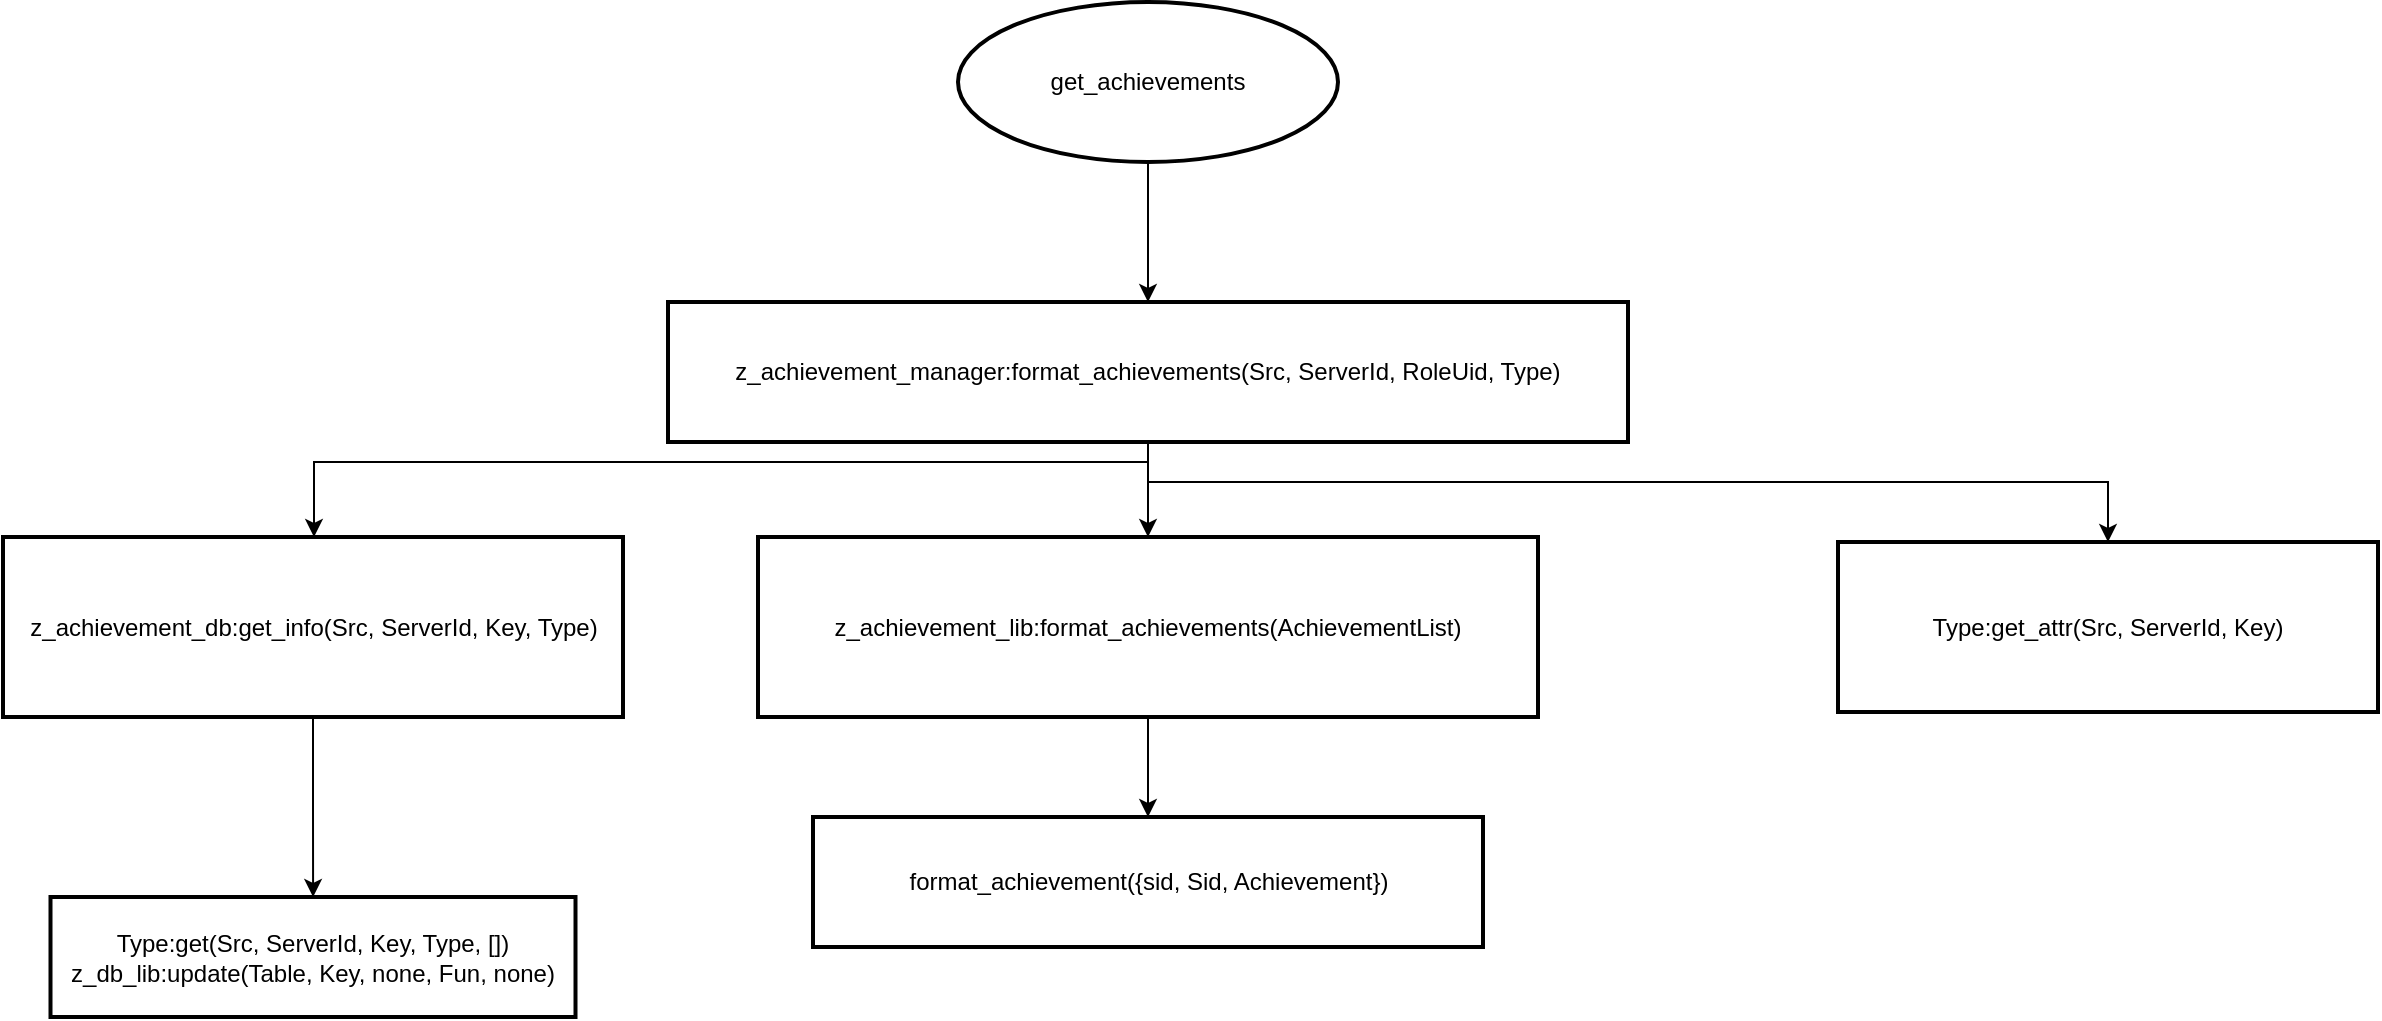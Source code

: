 <mxfile version="21.6.2" type="github" pages="3">
  <diagram name="第 1 页" id="AwvVZU5lTuHqgVY9JYCy">
    <mxGraphModel dx="1674" dy="764" grid="1" gridSize="10" guides="1" tooltips="1" connect="1" arrows="1" fold="1" page="1" pageScale="1" pageWidth="4681" pageHeight="3300" math="0" shadow="0">
      <root>
        <mxCell id="0" />
        <mxCell id="1" parent="0" />
        <mxCell id="g5jLiSZvAI1QV37AZL5k-3" value="" style="edgeStyle=orthogonalEdgeStyle;rounded=0;orthogonalLoop=1;jettySize=auto;html=1;" edge="1" parent="1" source="g5jLiSZvAI1QV37AZL5k-1" target="g5jLiSZvAI1QV37AZL5k-2">
          <mxGeometry relative="1" as="geometry" />
        </mxCell>
        <mxCell id="g5jLiSZvAI1QV37AZL5k-1" value="get_achievements" style="strokeWidth=2;html=1;shape=mxgraph.flowchart.start_1;whiteSpace=wrap;" vertex="1" parent="1">
          <mxGeometry x="620" y="90" width="190" height="80" as="geometry" />
        </mxCell>
        <mxCell id="g5jLiSZvAI1QV37AZL5k-7" value="" style="edgeStyle=orthogonalEdgeStyle;rounded=0;orthogonalLoop=1;jettySize=auto;html=1;" edge="1" parent="1" source="g5jLiSZvAI1QV37AZL5k-2" target="g5jLiSZvAI1QV37AZL5k-6">
          <mxGeometry relative="1" as="geometry" />
        </mxCell>
        <mxCell id="g5jLiSZvAI1QV37AZL5k-15" style="edgeStyle=orthogonalEdgeStyle;rounded=0;orthogonalLoop=1;jettySize=auto;html=1;" edge="1" parent="1" source="g5jLiSZvAI1QV37AZL5k-2" target="g5jLiSZvAI1QV37AZL5k-4">
          <mxGeometry relative="1" as="geometry">
            <Array as="points">
              <mxPoint x="715" y="320" />
              <mxPoint x="298" y="320" />
            </Array>
          </mxGeometry>
        </mxCell>
        <mxCell id="g5jLiSZvAI1QV37AZL5k-16" style="edgeStyle=orthogonalEdgeStyle;rounded=0;orthogonalLoop=1;jettySize=auto;html=1;" edge="1" parent="1" source="g5jLiSZvAI1QV37AZL5k-2" target="g5jLiSZvAI1QV37AZL5k-9">
          <mxGeometry relative="1" as="geometry">
            <Array as="points">
              <mxPoint x="715" y="330" />
              <mxPoint x="1195" y="330" />
            </Array>
          </mxGeometry>
        </mxCell>
        <mxCell id="g5jLiSZvAI1QV37AZL5k-2" value="z_achievement_manager:format_achievements(Src, ServerId, RoleUid, Type)" style="whiteSpace=wrap;html=1;strokeWidth=2;" vertex="1" parent="1">
          <mxGeometry x="475" y="240" width="480" height="70" as="geometry" />
        </mxCell>
        <mxCell id="g5jLiSZvAI1QV37AZL5k-12" value="" style="edgeStyle=orthogonalEdgeStyle;rounded=0;orthogonalLoop=1;jettySize=auto;html=1;" edge="1" parent="1" source="g5jLiSZvAI1QV37AZL5k-4" target="g5jLiSZvAI1QV37AZL5k-11">
          <mxGeometry relative="1" as="geometry" />
        </mxCell>
        <mxCell id="g5jLiSZvAI1QV37AZL5k-4" value="z_achievement_db:get_info(Src, ServerId, Key, Type)" style="whiteSpace=wrap;html=1;strokeWidth=2;" vertex="1" parent="1">
          <mxGeometry x="142.5" y="357.5" width="310" height="90" as="geometry" />
        </mxCell>
        <mxCell id="g5jLiSZvAI1QV37AZL5k-14" value="" style="edgeStyle=orthogonalEdgeStyle;rounded=0;orthogonalLoop=1;jettySize=auto;html=1;" edge="1" parent="1" source="g5jLiSZvAI1QV37AZL5k-6" target="g5jLiSZvAI1QV37AZL5k-13">
          <mxGeometry relative="1" as="geometry" />
        </mxCell>
        <mxCell id="g5jLiSZvAI1QV37AZL5k-6" value="z_achievement_lib:format_achievements(AchievementList)" style="whiteSpace=wrap;html=1;strokeWidth=2;" vertex="1" parent="1">
          <mxGeometry x="520" y="357.5" width="390" height="90" as="geometry" />
        </mxCell>
        <mxCell id="g5jLiSZvAI1QV37AZL5k-9" value="Type:get_attr(Src, ServerId, Key)" style="whiteSpace=wrap;html=1;strokeWidth=2;" vertex="1" parent="1">
          <mxGeometry x="1060" y="360" width="270" height="85" as="geometry" />
        </mxCell>
        <mxCell id="g5jLiSZvAI1QV37AZL5k-11" value="Type:get(Src, ServerId, Key, Type, [])&lt;br&gt;z_db_lib:update(Table, Key, none, Fun, none)" style="whiteSpace=wrap;html=1;strokeWidth=2;" vertex="1" parent="1">
          <mxGeometry x="166.25" y="537.5" width="262.5" height="60" as="geometry" />
        </mxCell>
        <mxCell id="g5jLiSZvAI1QV37AZL5k-13" value="format_achievement({sid, Sid, Achievement})" style="whiteSpace=wrap;html=1;strokeWidth=2;" vertex="1" parent="1">
          <mxGeometry x="547.5" y="497.5" width="335" height="65" as="geometry" />
        </mxCell>
      </root>
    </mxGraphModel>
  </diagram>
  <diagram id="a4UQgUSCsklNJm8vA_yR" name="第 2 页">
    <mxGraphModel dx="1674" dy="764" grid="1" gridSize="10" guides="1" tooltips="1" connect="1" arrows="1" fold="1" page="1" pageScale="1" pageWidth="4681" pageHeight="3300" math="0" shadow="0">
      <root>
        <mxCell id="0" />
        <mxCell id="1" parent="0" />
        <mxCell id="cN-XV7zEQQxylZcLKVBX-2" value="" style="edgeStyle=orthogonalEdgeStyle;rounded=0;orthogonalLoop=1;jettySize=auto;html=1;" edge="1" parent="1" source="ZrWD6QjHvck1vFzrDYV3-1" target="cN-XV7zEQQxylZcLKVBX-1">
          <mxGeometry relative="1" as="geometry" />
        </mxCell>
        <mxCell id="ZrWD6QjHvck1vFzrDYV3-1" value="complete" style="strokeWidth=2;html=1;shape=mxgraph.flowchart.start_1;whiteSpace=wrap;" vertex="1" parent="1">
          <mxGeometry x="490" y="120" width="100" height="60" as="geometry" />
        </mxCell>
        <mxCell id="cN-XV7zEQQxylZcLKVBX-6" value="" style="edgeStyle=orthogonalEdgeStyle;rounded=0;orthogonalLoop=1;jettySize=auto;html=1;" edge="1" parent="1" source="cN-XV7zEQQxylZcLKVBX-1" target="cN-XV7zEQQxylZcLKVBX-5">
          <mxGeometry relative="1" as="geometry" />
        </mxCell>
        <mxCell id="cN-XV7zEQQxylZcLKVBX-1" value="Type:complete(Src, ServerId, RoleUid, Key, Type, Sid, Step)" style="whiteSpace=wrap;html=1;strokeWidth=2;" vertex="1" parent="1">
          <mxGeometry x="365" y="240" width="350" height="90" as="geometry" />
        </mxCell>
        <mxCell id="cN-XV7zEQQxylZcLKVBX-3" value="zm_log:info&lt;br&gt;zm_event:notify(Src, achievement_complete, [{server_id, ServerId}, {role_uid, RoleUid}, {sid, Sid}, {type, Type}])" style="whiteSpace=wrap;html=1;strokeWidth=2;" vertex="1" parent="1">
          <mxGeometry x="200" y="890" width="680" height="55" as="geometry" />
        </mxCell>
        <mxCell id="cN-XV7zEQQxylZcLKVBX-8" value="" style="edgeStyle=orthogonalEdgeStyle;rounded=0;orthogonalLoop=1;jettySize=auto;html=1;" edge="1" parent="1" source="cN-XV7zEQQxylZcLKVBX-5" target="cN-XV7zEQQxylZcLKVBX-7">
          <mxGeometry relative="1" as="geometry" />
        </mxCell>
        <mxCell id="cN-XV7zEQQxylZcLKVBX-5" value="检查state, timeout等" style="whiteSpace=wrap;html=1;strokeWidth=2;" vertex="1" parent="1">
          <mxGeometry x="480" y="380" width="120" height="60" as="geometry" />
        </mxCell>
        <mxCell id="cN-XV7zEQQxylZcLKVBX-15" value="" style="edgeStyle=orthogonalEdgeStyle;rounded=0;orthogonalLoop=1;jettySize=auto;html=1;" edge="1" parent="1" source="cN-XV7zEQQxylZcLKVBX-7" target="cN-XV7zEQQxylZcLKVBX-9">
          <mxGeometry relative="1" as="geometry" />
        </mxCell>
        <mxCell id="cN-XV7zEQQxylZcLKVBX-19" value="" style="edgeStyle=orthogonalEdgeStyle;rounded=0;orthogonalLoop=1;jettySize=auto;html=1;" edge="1" parent="1" source="cN-XV7zEQQxylZcLKVBX-7" target="cN-XV7zEQQxylZcLKVBX-18">
          <mxGeometry relative="1" as="geometry" />
        </mxCell>
        <mxCell id="cN-XV7zEQQxylZcLKVBX-21" value="" style="edgeStyle=orthogonalEdgeStyle;rounded=0;orthogonalLoop=1;jettySize=auto;html=1;" edge="1" parent="1" source="cN-XV7zEQQxylZcLKVBX-7" target="cN-XV7zEQQxylZcLKVBX-20">
          <mxGeometry relative="1" as="geometry" />
        </mxCell>
        <mxCell id="cN-XV7zEQQxylZcLKVBX-7" value="z_achievement_lib:complete(ServerId, RoleUid, Achievement)" style="whiteSpace=wrap;html=1;strokeWidth=2;" vertex="1" parent="1">
          <mxGeometry x="355" y="490" width="370" height="50" as="geometry" />
        </mxCell>
        <mxCell id="cN-XV7zEQQxylZcLKVBX-16" value="" style="edgeStyle=orthogonalEdgeStyle;rounded=0;orthogonalLoop=1;jettySize=auto;html=1;" edge="1" parent="1" source="cN-XV7zEQQxylZcLKVBX-9" target="cN-XV7zEQQxylZcLKVBX-11">
          <mxGeometry relative="1" as="geometry" />
        </mxCell>
        <mxCell id="cN-XV7zEQQxylZcLKVBX-9" value="z_achievement_lib:next_condition(Sid, Achievement)" style="whiteSpace=wrap;html=1;strokeWidth=2;" vertex="1" parent="1">
          <mxGeometry x="370" y="590" width="340" height="60" as="geometry" />
        </mxCell>
        <mxCell id="cN-XV7zEQQxylZcLKVBX-14" value="" style="edgeStyle=orthogonalEdgeStyle;rounded=0;orthogonalLoop=1;jettySize=auto;html=1;" edge="1" parent="1" source="cN-XV7zEQQxylZcLKVBX-11" target="cN-XV7zEQQxylZcLKVBX-13">
          <mxGeometry relative="1" as="geometry" />
        </mxCell>
        <mxCell id="cN-XV7zEQQxylZcLKVBX-11" value="z_achievement_lib:trigger(ServerId, RoleUid, AchievementsTmp, TiggerIds, ?MODULE)" style="whiteSpace=wrap;html=1;strokeWidth=2;" vertex="1" parent="1">
          <mxGeometry x="275" y="690" width="530" height="65" as="geometry" />
        </mxCell>
        <mxCell id="cN-XV7zEQQxylZcLKVBX-17" value="" style="edgeStyle=orthogonalEdgeStyle;rounded=0;orthogonalLoop=1;jettySize=auto;html=1;" edge="1" parent="1" source="cN-XV7zEQQxylZcLKVBX-13" target="cN-XV7zEQQxylZcLKVBX-3">
          <mxGeometry relative="1" as="geometry" />
        </mxCell>
        <mxCell id="cN-XV7zEQQxylZcLKVBX-23" value="" style="edgeStyle=orthogonalEdgeStyle;rounded=0;orthogonalLoop=1;jettySize=auto;html=1;" edge="1" parent="1" source="cN-XV7zEQQxylZcLKVBX-13" target="cN-XV7zEQQxylZcLKVBX-22">
          <mxGeometry relative="1" as="geometry" />
        </mxCell>
        <mxCell id="cN-XV7zEQQxylZcLKVBX-13" value="send_update(Src, ServerId, RoleUid, AddAchvs)" style="whiteSpace=wrap;html=1;strokeWidth=2;" vertex="1" parent="1">
          <mxGeometry x="395" y="800" width="290" height="52.5" as="geometry" />
        </mxCell>
        <mxCell id="cN-XV7zEQQxylZcLKVBX-18" value="M:finish(A1, A2, Var)" style="whiteSpace=wrap;html=1;strokeWidth=2;" vertex="1" parent="1">
          <mxGeometry x="810" y="440" width="140" height="60" as="geometry" />
        </mxCell>
        <mxCell id="cN-XV7zEQQxylZcLKVBX-20" value="M:complete(ServerId, RoleUid, A1, A2)" style="whiteSpace=wrap;html=1;strokeWidth=2;" vertex="1" parent="1">
          <mxGeometry x="810" y="520" width="220" height="50" as="geometry" />
        </mxCell>
        <mxCell id="cN-XV7zEQQxylZcLKVBX-26" value="" style="edgeStyle=orthogonalEdgeStyle;rounded=0;orthogonalLoop=1;jettySize=auto;html=1;" edge="1" parent="1" source="cN-XV7zEQQxylZcLKVBX-22" target="cN-XV7zEQQxylZcLKVBX-25">
          <mxGeometry relative="1" as="geometry" />
        </mxCell>
        <mxCell id="cN-XV7zEQQxylZcLKVBX-22" value="achievement_lib:send_achievement_update(ServerId, RoleUid, [{gpb, pro_achievement, pro_achievement:init_achievement_update(z_achievement_lib:format_achievements(AddAchvs))}])." style="whiteSpace=wrap;html=1;strokeWidth=2;" vertex="1" parent="1">
          <mxGeometry x="940" y="796.88" width="1020" height="55.62" as="geometry" />
        </mxCell>
        <mxCell id="cN-XV7zEQQxylZcLKVBX-25" value="send_achievement_update(ServerId, RoleUid, Msg)" style="whiteSpace=wrap;html=1;strokeWidth=2;" vertex="1" parent="1">
          <mxGeometry x="1290" y="900" width="320" height="69.69" as="geometry" />
        </mxCell>
      </root>
    </mxGraphModel>
  </diagram>
  <diagram id="jwR8imFewyrQ8K0zcXMZ" name="第 3 页">
    <mxGraphModel dx="1674" dy="764" grid="1" gridSize="10" guides="1" tooltips="1" connect="1" arrows="1" fold="1" page="1" pageScale="1" pageWidth="4681" pageHeight="3300" math="0" shadow="0">
      <root>
        <mxCell id="0" />
        <mxCell id="1" parent="0" />
      </root>
    </mxGraphModel>
  </diagram>
</mxfile>
